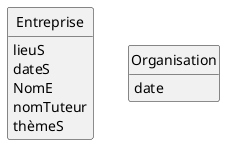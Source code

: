 @startuml Titre
'--------------------------------
' Parametres pour le dessin
'--------------------------------
'--http://iut-blagnac.github.io/POO/TD3.html--
hide circle
hide empty members
hide empty methods
'--------------------------------


class Entreprise
{
    lieuS
    dateS
    NomE 
    nomTuteur
    thèmeS
}

class Organisation
{
    date
}






@enduml
